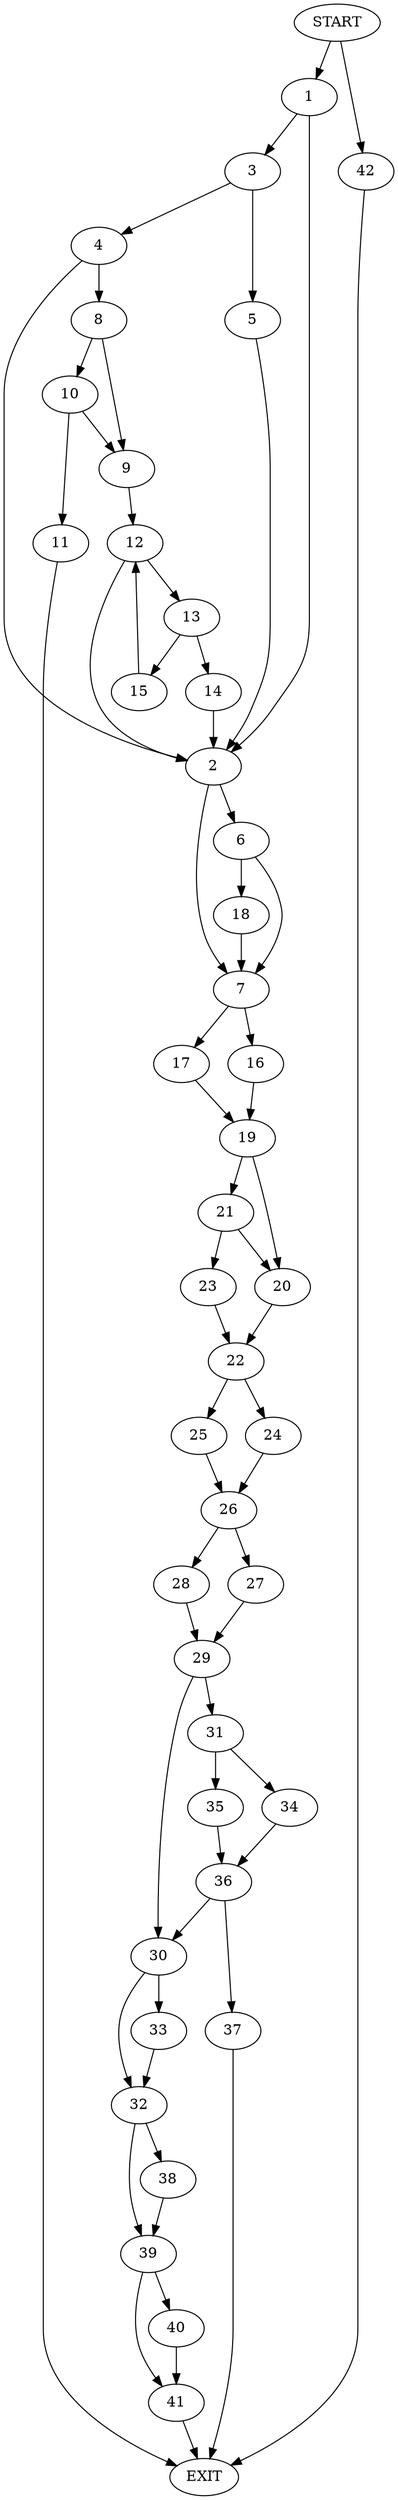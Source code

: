 digraph {
0 [label="START"]
43 [label="EXIT"]
0 -> 1
1 -> 2
1 -> 3
3 -> 4
3 -> 5
2 -> 6
2 -> 7
4 -> 2
4 -> 8
5 -> 2
8 -> 9
8 -> 10
10 -> 11
10 -> 9
9 -> 12
11 -> 43
12 -> 13
12 -> 2
13 -> 14
13 -> 15
14 -> 2
15 -> 12
7 -> 16
7 -> 17
6 -> 18
6 -> 7
18 -> 7
17 -> 19
16 -> 19
19 -> 20
19 -> 21
20 -> 22
21 -> 20
21 -> 23
23 -> 22
22 -> 24
22 -> 25
24 -> 26
25 -> 26
26 -> 27
26 -> 28
28 -> 29
27 -> 29
29 -> 30
29 -> 31
30 -> 32
30 -> 33
31 -> 34
31 -> 35
35 -> 36
34 -> 36
36 -> 30
36 -> 37
37 -> 43
33 -> 32
32 -> 38
32 -> 39
39 -> 40
39 -> 41
38 -> 39
41 -> 43
40 -> 41
0 -> 42
42 -> 43
}
